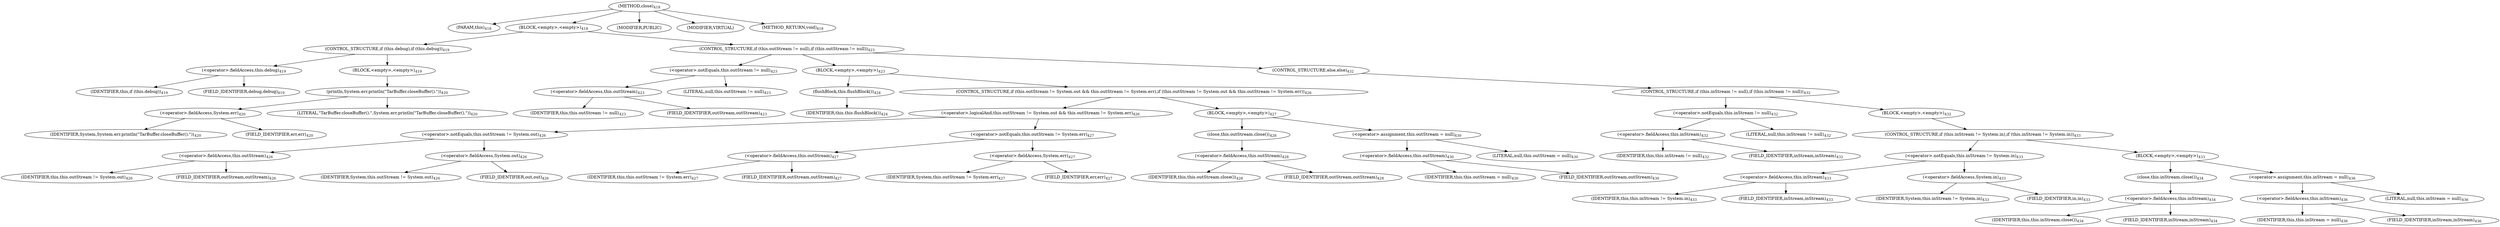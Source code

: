 digraph "close" {  
"912" [label = <(METHOD,close)<SUB>418</SUB>> ]
"127" [label = <(PARAM,this)<SUB>418</SUB>> ]
"913" [label = <(BLOCK,&lt;empty&gt;,&lt;empty&gt;)<SUB>418</SUB>> ]
"914" [label = <(CONTROL_STRUCTURE,if (this.debug),if (this.debug))<SUB>419</SUB>> ]
"915" [label = <(&lt;operator&gt;.fieldAccess,this.debug)<SUB>419</SUB>> ]
"126" [label = <(IDENTIFIER,this,if (this.debug))<SUB>419</SUB>> ]
"916" [label = <(FIELD_IDENTIFIER,debug,debug)<SUB>419</SUB>> ]
"917" [label = <(BLOCK,&lt;empty&gt;,&lt;empty&gt;)<SUB>419</SUB>> ]
"918" [label = <(println,System.err.println(&quot;TarBuffer.closeBuffer().&quot;))<SUB>420</SUB>> ]
"919" [label = <(&lt;operator&gt;.fieldAccess,System.err)<SUB>420</SUB>> ]
"920" [label = <(IDENTIFIER,System,System.err.println(&quot;TarBuffer.closeBuffer().&quot;))<SUB>420</SUB>> ]
"921" [label = <(FIELD_IDENTIFIER,err,err)<SUB>420</SUB>> ]
"922" [label = <(LITERAL,&quot;TarBuffer.closeBuffer().&quot;,System.err.println(&quot;TarBuffer.closeBuffer().&quot;))<SUB>420</SUB>> ]
"923" [label = <(CONTROL_STRUCTURE,if (this.outStream != null),if (this.outStream != null))<SUB>423</SUB>> ]
"924" [label = <(&lt;operator&gt;.notEquals,this.outStream != null)<SUB>423</SUB>> ]
"925" [label = <(&lt;operator&gt;.fieldAccess,this.outStream)<SUB>423</SUB>> ]
"128" [label = <(IDENTIFIER,this,this.outStream != null)<SUB>423</SUB>> ]
"926" [label = <(FIELD_IDENTIFIER,outStream,outStream)<SUB>423</SUB>> ]
"927" [label = <(LITERAL,null,this.outStream != null)<SUB>423</SUB>> ]
"928" [label = <(BLOCK,&lt;empty&gt;,&lt;empty&gt;)<SUB>423</SUB>> ]
"929" [label = <(flushBlock,this.flushBlock())<SUB>424</SUB>> ]
"129" [label = <(IDENTIFIER,this,this.flushBlock())<SUB>424</SUB>> ]
"930" [label = <(CONTROL_STRUCTURE,if (this.outStream != System.out &amp;&amp; this.outStream != System.err),if (this.outStream != System.out &amp;&amp; this.outStream != System.err))<SUB>426</SUB>> ]
"931" [label = <(&lt;operator&gt;.logicalAnd,this.outStream != System.out &amp;&amp; this.outStream != System.err)<SUB>426</SUB>> ]
"932" [label = <(&lt;operator&gt;.notEquals,this.outStream != System.out)<SUB>426</SUB>> ]
"933" [label = <(&lt;operator&gt;.fieldAccess,this.outStream)<SUB>426</SUB>> ]
"130" [label = <(IDENTIFIER,this,this.outStream != System.out)<SUB>426</SUB>> ]
"934" [label = <(FIELD_IDENTIFIER,outStream,outStream)<SUB>426</SUB>> ]
"935" [label = <(&lt;operator&gt;.fieldAccess,System.out)<SUB>426</SUB>> ]
"936" [label = <(IDENTIFIER,System,this.outStream != System.out)<SUB>426</SUB>> ]
"937" [label = <(FIELD_IDENTIFIER,out,out)<SUB>426</SUB>> ]
"938" [label = <(&lt;operator&gt;.notEquals,this.outStream != System.err)<SUB>427</SUB>> ]
"939" [label = <(&lt;operator&gt;.fieldAccess,this.outStream)<SUB>427</SUB>> ]
"131" [label = <(IDENTIFIER,this,this.outStream != System.err)<SUB>427</SUB>> ]
"940" [label = <(FIELD_IDENTIFIER,outStream,outStream)<SUB>427</SUB>> ]
"941" [label = <(&lt;operator&gt;.fieldAccess,System.err)<SUB>427</SUB>> ]
"942" [label = <(IDENTIFIER,System,this.outStream != System.err)<SUB>427</SUB>> ]
"943" [label = <(FIELD_IDENTIFIER,err,err)<SUB>427</SUB>> ]
"944" [label = <(BLOCK,&lt;empty&gt;,&lt;empty&gt;)<SUB>427</SUB>> ]
"945" [label = <(close,this.outStream.close())<SUB>428</SUB>> ]
"946" [label = <(&lt;operator&gt;.fieldAccess,this.outStream)<SUB>428</SUB>> ]
"132" [label = <(IDENTIFIER,this,this.outStream.close())<SUB>428</SUB>> ]
"947" [label = <(FIELD_IDENTIFIER,outStream,outStream)<SUB>428</SUB>> ]
"948" [label = <(&lt;operator&gt;.assignment,this.outStream = null)<SUB>430</SUB>> ]
"949" [label = <(&lt;operator&gt;.fieldAccess,this.outStream)<SUB>430</SUB>> ]
"133" [label = <(IDENTIFIER,this,this.outStream = null)<SUB>430</SUB>> ]
"950" [label = <(FIELD_IDENTIFIER,outStream,outStream)<SUB>430</SUB>> ]
"951" [label = <(LITERAL,null,this.outStream = null)<SUB>430</SUB>> ]
"952" [label = <(CONTROL_STRUCTURE,else,else)<SUB>432</SUB>> ]
"953" [label = <(CONTROL_STRUCTURE,if (this.inStream != null),if (this.inStream != null))<SUB>432</SUB>> ]
"954" [label = <(&lt;operator&gt;.notEquals,this.inStream != null)<SUB>432</SUB>> ]
"955" [label = <(&lt;operator&gt;.fieldAccess,this.inStream)<SUB>432</SUB>> ]
"134" [label = <(IDENTIFIER,this,this.inStream != null)<SUB>432</SUB>> ]
"956" [label = <(FIELD_IDENTIFIER,inStream,inStream)<SUB>432</SUB>> ]
"957" [label = <(LITERAL,null,this.inStream != null)<SUB>432</SUB>> ]
"958" [label = <(BLOCK,&lt;empty&gt;,&lt;empty&gt;)<SUB>432</SUB>> ]
"959" [label = <(CONTROL_STRUCTURE,if (this.inStream != System.in),if (this.inStream != System.in))<SUB>433</SUB>> ]
"960" [label = <(&lt;operator&gt;.notEquals,this.inStream != System.in)<SUB>433</SUB>> ]
"961" [label = <(&lt;operator&gt;.fieldAccess,this.inStream)<SUB>433</SUB>> ]
"135" [label = <(IDENTIFIER,this,this.inStream != System.in)<SUB>433</SUB>> ]
"962" [label = <(FIELD_IDENTIFIER,inStream,inStream)<SUB>433</SUB>> ]
"963" [label = <(&lt;operator&gt;.fieldAccess,System.in)<SUB>433</SUB>> ]
"964" [label = <(IDENTIFIER,System,this.inStream != System.in)<SUB>433</SUB>> ]
"965" [label = <(FIELD_IDENTIFIER,in,in)<SUB>433</SUB>> ]
"966" [label = <(BLOCK,&lt;empty&gt;,&lt;empty&gt;)<SUB>433</SUB>> ]
"967" [label = <(close,this.inStream.close())<SUB>434</SUB>> ]
"968" [label = <(&lt;operator&gt;.fieldAccess,this.inStream)<SUB>434</SUB>> ]
"136" [label = <(IDENTIFIER,this,this.inStream.close())<SUB>434</SUB>> ]
"969" [label = <(FIELD_IDENTIFIER,inStream,inStream)<SUB>434</SUB>> ]
"970" [label = <(&lt;operator&gt;.assignment,this.inStream = null)<SUB>436</SUB>> ]
"971" [label = <(&lt;operator&gt;.fieldAccess,this.inStream)<SUB>436</SUB>> ]
"137" [label = <(IDENTIFIER,this,this.inStream = null)<SUB>436</SUB>> ]
"972" [label = <(FIELD_IDENTIFIER,inStream,inStream)<SUB>436</SUB>> ]
"973" [label = <(LITERAL,null,this.inStream = null)<SUB>436</SUB>> ]
"974" [label = <(MODIFIER,PUBLIC)> ]
"975" [label = <(MODIFIER,VIRTUAL)> ]
"976" [label = <(METHOD_RETURN,void)<SUB>418</SUB>> ]
  "912" -> "127" 
  "912" -> "913" 
  "912" -> "974" 
  "912" -> "975" 
  "912" -> "976" 
  "913" -> "914" 
  "913" -> "923" 
  "914" -> "915" 
  "914" -> "917" 
  "915" -> "126" 
  "915" -> "916" 
  "917" -> "918" 
  "918" -> "919" 
  "918" -> "922" 
  "919" -> "920" 
  "919" -> "921" 
  "923" -> "924" 
  "923" -> "928" 
  "923" -> "952" 
  "924" -> "925" 
  "924" -> "927" 
  "925" -> "128" 
  "925" -> "926" 
  "928" -> "929" 
  "928" -> "930" 
  "929" -> "129" 
  "930" -> "931" 
  "930" -> "944" 
  "931" -> "932" 
  "931" -> "938" 
  "932" -> "933" 
  "932" -> "935" 
  "933" -> "130" 
  "933" -> "934" 
  "935" -> "936" 
  "935" -> "937" 
  "938" -> "939" 
  "938" -> "941" 
  "939" -> "131" 
  "939" -> "940" 
  "941" -> "942" 
  "941" -> "943" 
  "944" -> "945" 
  "944" -> "948" 
  "945" -> "946" 
  "946" -> "132" 
  "946" -> "947" 
  "948" -> "949" 
  "948" -> "951" 
  "949" -> "133" 
  "949" -> "950" 
  "952" -> "953" 
  "953" -> "954" 
  "953" -> "958" 
  "954" -> "955" 
  "954" -> "957" 
  "955" -> "134" 
  "955" -> "956" 
  "958" -> "959" 
  "959" -> "960" 
  "959" -> "966" 
  "960" -> "961" 
  "960" -> "963" 
  "961" -> "135" 
  "961" -> "962" 
  "963" -> "964" 
  "963" -> "965" 
  "966" -> "967" 
  "966" -> "970" 
  "967" -> "968" 
  "968" -> "136" 
  "968" -> "969" 
  "970" -> "971" 
  "970" -> "973" 
  "971" -> "137" 
  "971" -> "972" 
}

